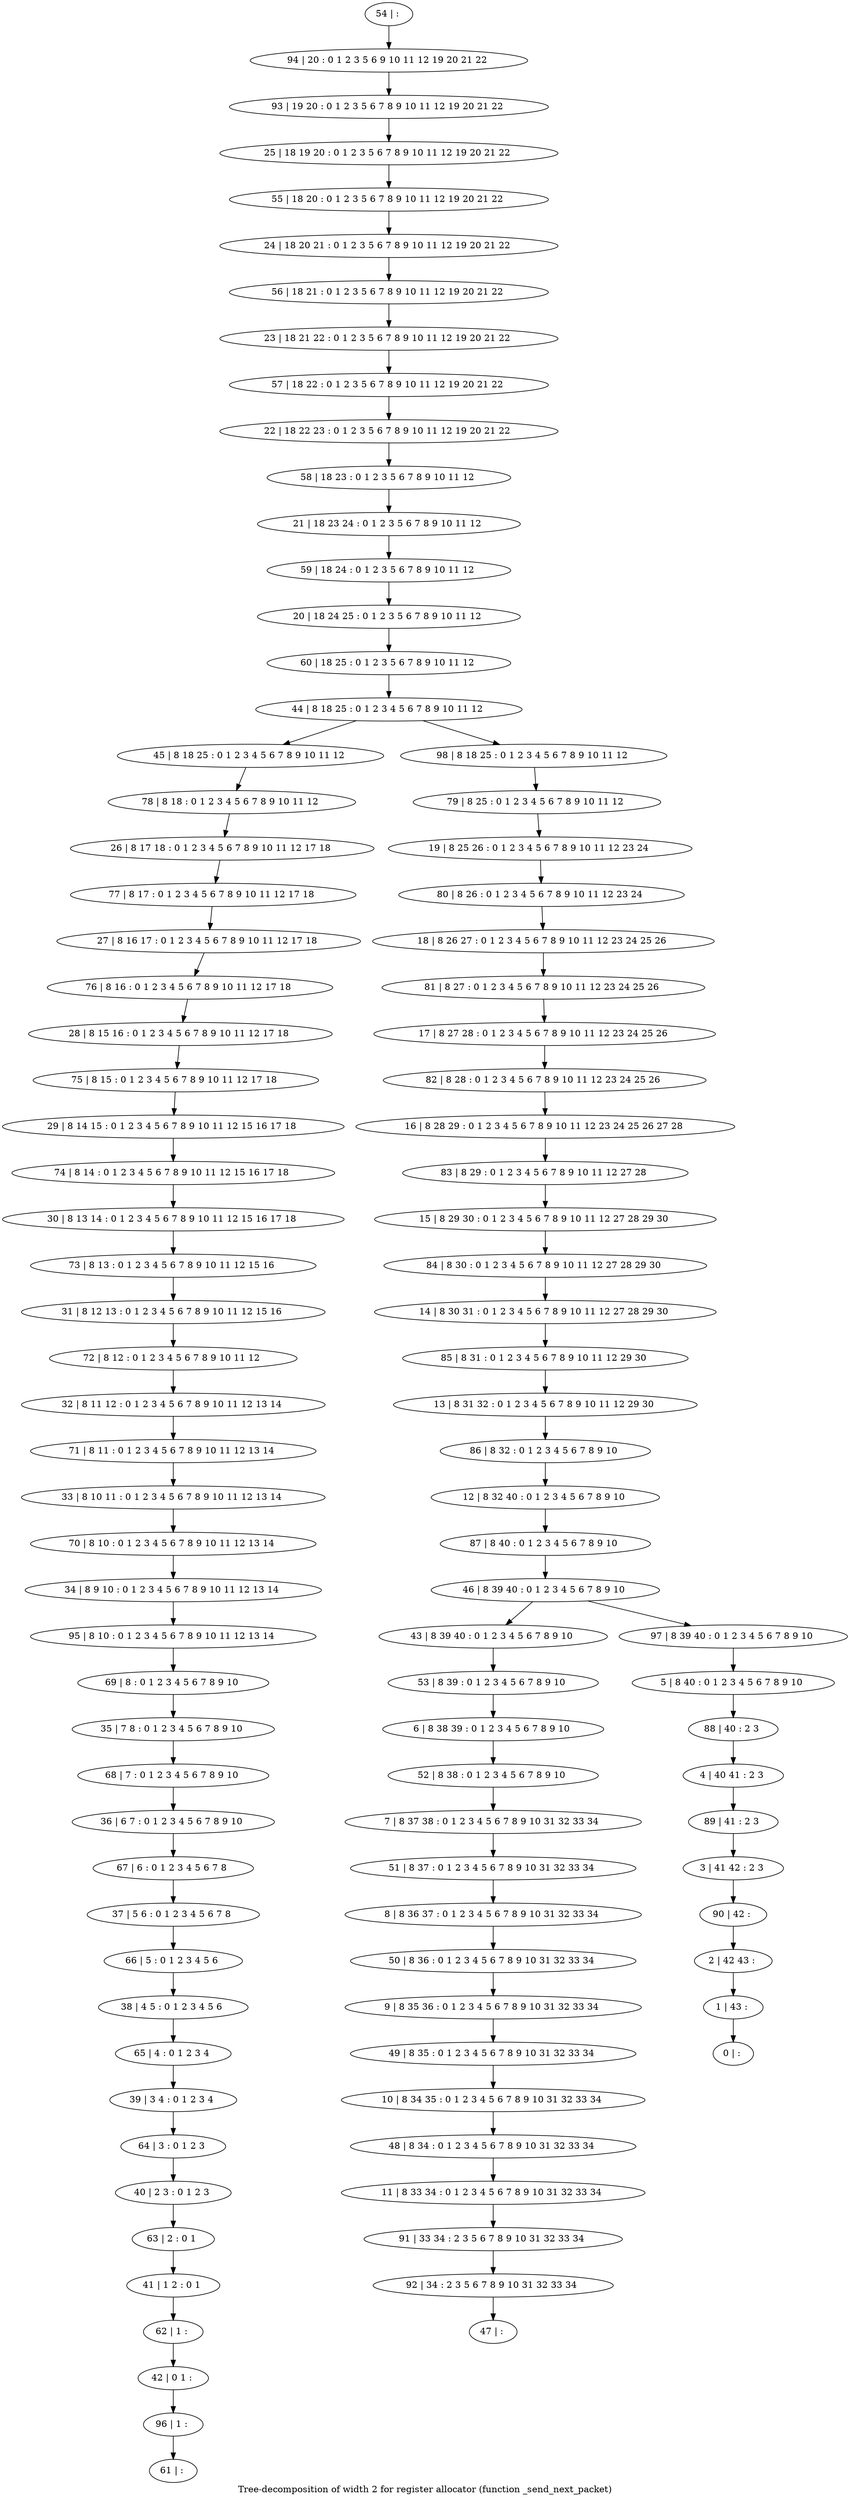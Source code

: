digraph G {
graph [label="Tree-decomposition of width 2 for register allocator (function _send_next_packet)"]
0[label="0 | : "];
1[label="1 | 43 : "];
2[label="2 | 42 43 : "];
3[label="3 | 41 42 : 2 3 "];
4[label="4 | 40 41 : 2 3 "];
5[label="5 | 8 40 : 0 1 2 3 4 5 6 7 8 9 10 "];
6[label="6 | 8 38 39 : 0 1 2 3 4 5 6 7 8 9 10 "];
7[label="7 | 8 37 38 : 0 1 2 3 4 5 6 7 8 9 10 31 32 33 34 "];
8[label="8 | 8 36 37 : 0 1 2 3 4 5 6 7 8 9 10 31 32 33 34 "];
9[label="9 | 8 35 36 : 0 1 2 3 4 5 6 7 8 9 10 31 32 33 34 "];
10[label="10 | 8 34 35 : 0 1 2 3 4 5 6 7 8 9 10 31 32 33 34 "];
11[label="11 | 8 33 34 : 0 1 2 3 4 5 6 7 8 9 10 31 32 33 34 "];
12[label="12 | 8 32 40 : 0 1 2 3 4 5 6 7 8 9 10 "];
13[label="13 | 8 31 32 : 0 1 2 3 4 5 6 7 8 9 10 11 12 29 30 "];
14[label="14 | 8 30 31 : 0 1 2 3 4 5 6 7 8 9 10 11 12 27 28 29 30 "];
15[label="15 | 8 29 30 : 0 1 2 3 4 5 6 7 8 9 10 11 12 27 28 29 30 "];
16[label="16 | 8 28 29 : 0 1 2 3 4 5 6 7 8 9 10 11 12 23 24 25 26 27 28 "];
17[label="17 | 8 27 28 : 0 1 2 3 4 5 6 7 8 9 10 11 12 23 24 25 26 "];
18[label="18 | 8 26 27 : 0 1 2 3 4 5 6 7 8 9 10 11 12 23 24 25 26 "];
19[label="19 | 8 25 26 : 0 1 2 3 4 5 6 7 8 9 10 11 12 23 24 "];
20[label="20 | 18 24 25 : 0 1 2 3 5 6 7 8 9 10 11 12 "];
21[label="21 | 18 23 24 : 0 1 2 3 5 6 7 8 9 10 11 12 "];
22[label="22 | 18 22 23 : 0 1 2 3 5 6 7 8 9 10 11 12 19 20 21 22 "];
23[label="23 | 18 21 22 : 0 1 2 3 5 6 7 8 9 10 11 12 19 20 21 22 "];
24[label="24 | 18 20 21 : 0 1 2 3 5 6 7 8 9 10 11 12 19 20 21 22 "];
25[label="25 | 18 19 20 : 0 1 2 3 5 6 7 8 9 10 11 12 19 20 21 22 "];
26[label="26 | 8 17 18 : 0 1 2 3 4 5 6 7 8 9 10 11 12 17 18 "];
27[label="27 | 8 16 17 : 0 1 2 3 4 5 6 7 8 9 10 11 12 17 18 "];
28[label="28 | 8 15 16 : 0 1 2 3 4 5 6 7 8 9 10 11 12 17 18 "];
29[label="29 | 8 14 15 : 0 1 2 3 4 5 6 7 8 9 10 11 12 15 16 17 18 "];
30[label="30 | 8 13 14 : 0 1 2 3 4 5 6 7 8 9 10 11 12 15 16 17 18 "];
31[label="31 | 8 12 13 : 0 1 2 3 4 5 6 7 8 9 10 11 12 15 16 "];
32[label="32 | 8 11 12 : 0 1 2 3 4 5 6 7 8 9 10 11 12 13 14 "];
33[label="33 | 8 10 11 : 0 1 2 3 4 5 6 7 8 9 10 11 12 13 14 "];
34[label="34 | 8 9 10 : 0 1 2 3 4 5 6 7 8 9 10 11 12 13 14 "];
35[label="35 | 7 8 : 0 1 2 3 4 5 6 7 8 9 10 "];
36[label="36 | 6 7 : 0 1 2 3 4 5 6 7 8 9 10 "];
37[label="37 | 5 6 : 0 1 2 3 4 5 6 7 8 "];
38[label="38 | 4 5 : 0 1 2 3 4 5 6 "];
39[label="39 | 3 4 : 0 1 2 3 4 "];
40[label="40 | 2 3 : 0 1 2 3 "];
41[label="41 | 1 2 : 0 1 "];
42[label="42 | 0 1 : "];
43[label="43 | 8 39 40 : 0 1 2 3 4 5 6 7 8 9 10 "];
44[label="44 | 8 18 25 : 0 1 2 3 4 5 6 7 8 9 10 11 12 "];
45[label="45 | 8 18 25 : 0 1 2 3 4 5 6 7 8 9 10 11 12 "];
46[label="46 | 8 39 40 : 0 1 2 3 4 5 6 7 8 9 10 "];
47[label="47 | : "];
48[label="48 | 8 34 : 0 1 2 3 4 5 6 7 8 9 10 31 32 33 34 "];
49[label="49 | 8 35 : 0 1 2 3 4 5 6 7 8 9 10 31 32 33 34 "];
50[label="50 | 8 36 : 0 1 2 3 4 5 6 7 8 9 10 31 32 33 34 "];
51[label="51 | 8 37 : 0 1 2 3 4 5 6 7 8 9 10 31 32 33 34 "];
52[label="52 | 8 38 : 0 1 2 3 4 5 6 7 8 9 10 "];
53[label="53 | 8 39 : 0 1 2 3 4 5 6 7 8 9 10 "];
54[label="54 | : "];
55[label="55 | 18 20 : 0 1 2 3 5 6 7 8 9 10 11 12 19 20 21 22 "];
56[label="56 | 18 21 : 0 1 2 3 5 6 7 8 9 10 11 12 19 20 21 22 "];
57[label="57 | 18 22 : 0 1 2 3 5 6 7 8 9 10 11 12 19 20 21 22 "];
58[label="58 | 18 23 : 0 1 2 3 5 6 7 8 9 10 11 12 "];
59[label="59 | 18 24 : 0 1 2 3 5 6 7 8 9 10 11 12 "];
60[label="60 | 18 25 : 0 1 2 3 5 6 7 8 9 10 11 12 "];
61[label="61 | : "];
62[label="62 | 1 : "];
63[label="63 | 2 : 0 1 "];
64[label="64 | 3 : 0 1 2 3 "];
65[label="65 | 4 : 0 1 2 3 4 "];
66[label="66 | 5 : 0 1 2 3 4 5 6 "];
67[label="67 | 6 : 0 1 2 3 4 5 6 7 8 "];
68[label="68 | 7 : 0 1 2 3 4 5 6 7 8 9 10 "];
69[label="69 | 8 : 0 1 2 3 4 5 6 7 8 9 10 "];
70[label="70 | 8 10 : 0 1 2 3 4 5 6 7 8 9 10 11 12 13 14 "];
71[label="71 | 8 11 : 0 1 2 3 4 5 6 7 8 9 10 11 12 13 14 "];
72[label="72 | 8 12 : 0 1 2 3 4 5 6 7 8 9 10 11 12 "];
73[label="73 | 8 13 : 0 1 2 3 4 5 6 7 8 9 10 11 12 15 16 "];
74[label="74 | 8 14 : 0 1 2 3 4 5 6 7 8 9 10 11 12 15 16 17 18 "];
75[label="75 | 8 15 : 0 1 2 3 4 5 6 7 8 9 10 11 12 17 18 "];
76[label="76 | 8 16 : 0 1 2 3 4 5 6 7 8 9 10 11 12 17 18 "];
77[label="77 | 8 17 : 0 1 2 3 4 5 6 7 8 9 10 11 12 17 18 "];
78[label="78 | 8 18 : 0 1 2 3 4 5 6 7 8 9 10 11 12 "];
79[label="79 | 8 25 : 0 1 2 3 4 5 6 7 8 9 10 11 12 "];
80[label="80 | 8 26 : 0 1 2 3 4 5 6 7 8 9 10 11 12 23 24 "];
81[label="81 | 8 27 : 0 1 2 3 4 5 6 7 8 9 10 11 12 23 24 25 26 "];
82[label="82 | 8 28 : 0 1 2 3 4 5 6 7 8 9 10 11 12 23 24 25 26 "];
83[label="83 | 8 29 : 0 1 2 3 4 5 6 7 8 9 10 11 12 27 28 "];
84[label="84 | 8 30 : 0 1 2 3 4 5 6 7 8 9 10 11 12 27 28 29 30 "];
85[label="85 | 8 31 : 0 1 2 3 4 5 6 7 8 9 10 11 12 29 30 "];
86[label="86 | 8 32 : 0 1 2 3 4 5 6 7 8 9 10 "];
87[label="87 | 8 40 : 0 1 2 3 4 5 6 7 8 9 10 "];
88[label="88 | 40 : 2 3 "];
89[label="89 | 41 : 2 3 "];
90[label="90 | 42 : "];
91[label="91 | 33 34 : 2 3 5 6 7 8 9 10 31 32 33 34 "];
92[label="92 | 34 : 2 3 5 6 7 8 9 10 31 32 33 34 "];
93[label="93 | 19 20 : 0 1 2 3 5 6 7 8 9 10 11 12 19 20 21 22 "];
94[label="94 | 20 : 0 1 2 3 5 6 9 10 11 12 19 20 21 22 "];
95[label="95 | 8 10 : 0 1 2 3 4 5 6 7 8 9 10 11 12 13 14 "];
96[label="96 | 1 : "];
97[label="97 | 8 39 40 : 0 1 2 3 4 5 6 7 8 9 10 "];
98[label="98 | 8 18 25 : 0 1 2 3 4 5 6 7 8 9 10 11 12 "];
48->11 ;
10->48 ;
49->10 ;
9->49 ;
50->9 ;
8->50 ;
51->8 ;
7->51 ;
52->7 ;
6->52 ;
53->6 ;
43->53 ;
62->42 ;
41->62 ;
63->41 ;
40->63 ;
64->40 ;
39->64 ;
65->39 ;
38->65 ;
66->38 ;
37->66 ;
67->37 ;
36->67 ;
68->36 ;
35->68 ;
69->35 ;
70->34 ;
33->70 ;
71->33 ;
32->71 ;
72->32 ;
31->72 ;
73->31 ;
30->73 ;
74->30 ;
29->74 ;
75->29 ;
28->75 ;
76->28 ;
27->76 ;
77->27 ;
26->77 ;
78->26 ;
45->78 ;
11->91 ;
92->47 ;
91->92 ;
95->69 ;
34->95 ;
96->61 ;
42->96 ;
54->94 ;
94->93 ;
93->25 ;
25->55 ;
55->24 ;
24->56 ;
56->23 ;
23->57 ;
57->22 ;
22->58 ;
58->21 ;
21->59 ;
59->20 ;
20->60 ;
60->44 ;
79->19 ;
19->80 ;
80->18 ;
18->81 ;
81->17 ;
17->82 ;
82->16 ;
16->83 ;
83->15 ;
15->84 ;
84->14 ;
14->85 ;
85->13 ;
13->86 ;
86->12 ;
12->87 ;
87->46 ;
5->88 ;
88->4 ;
4->89 ;
89->3 ;
3->90 ;
90->2 ;
2->1 ;
1->0 ;
97->5 ;
98->79 ;
46->43 ;
46->97 ;
44->45 ;
44->98 ;
}
